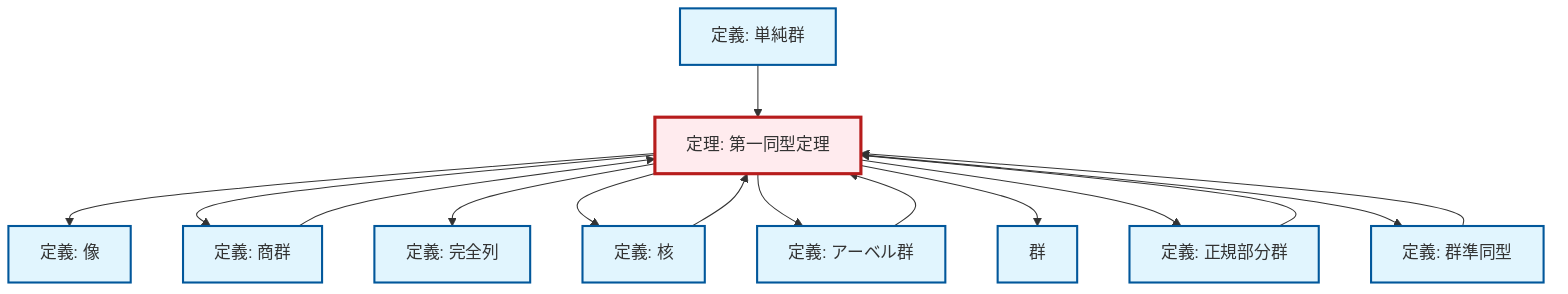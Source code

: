 graph TD
    classDef definition fill:#e1f5fe,stroke:#01579b,stroke-width:2px
    classDef theorem fill:#f3e5f5,stroke:#4a148c,stroke-width:2px
    classDef axiom fill:#fff3e0,stroke:#e65100,stroke-width:2px
    classDef example fill:#e8f5e9,stroke:#1b5e20,stroke-width:2px
    classDef current fill:#ffebee,stroke:#b71c1c,stroke-width:3px
    thm-first-isomorphism["定理: 第一同型定理"]:::theorem
    def-exact-sequence["定義: 完全列"]:::definition
    def-quotient-group["定義: 商群"]:::definition
    def-simple-group["定義: 単純群"]:::definition
    def-normal-subgroup["定義: 正規部分群"]:::definition
    def-abelian-group["定義: アーベル群"]:::definition
    def-image["定義: 像"]:::definition
    def-group["群"]:::definition
    def-homomorphism["定義: 群準同型"]:::definition
    def-kernel["定義: 核"]:::definition
    thm-first-isomorphism --> def-image
    def-kernel --> thm-first-isomorphism
    thm-first-isomorphism --> def-quotient-group
    thm-first-isomorphism --> def-exact-sequence
    thm-first-isomorphism --> def-kernel
    def-homomorphism --> thm-first-isomorphism
    def-quotient-group --> thm-first-isomorphism
    def-simple-group --> thm-first-isomorphism
    thm-first-isomorphism --> def-abelian-group
    thm-first-isomorphism --> def-group
    def-normal-subgroup --> thm-first-isomorphism
    thm-first-isomorphism --> def-normal-subgroup
    def-abelian-group --> thm-first-isomorphism
    thm-first-isomorphism --> def-homomorphism
    class thm-first-isomorphism current